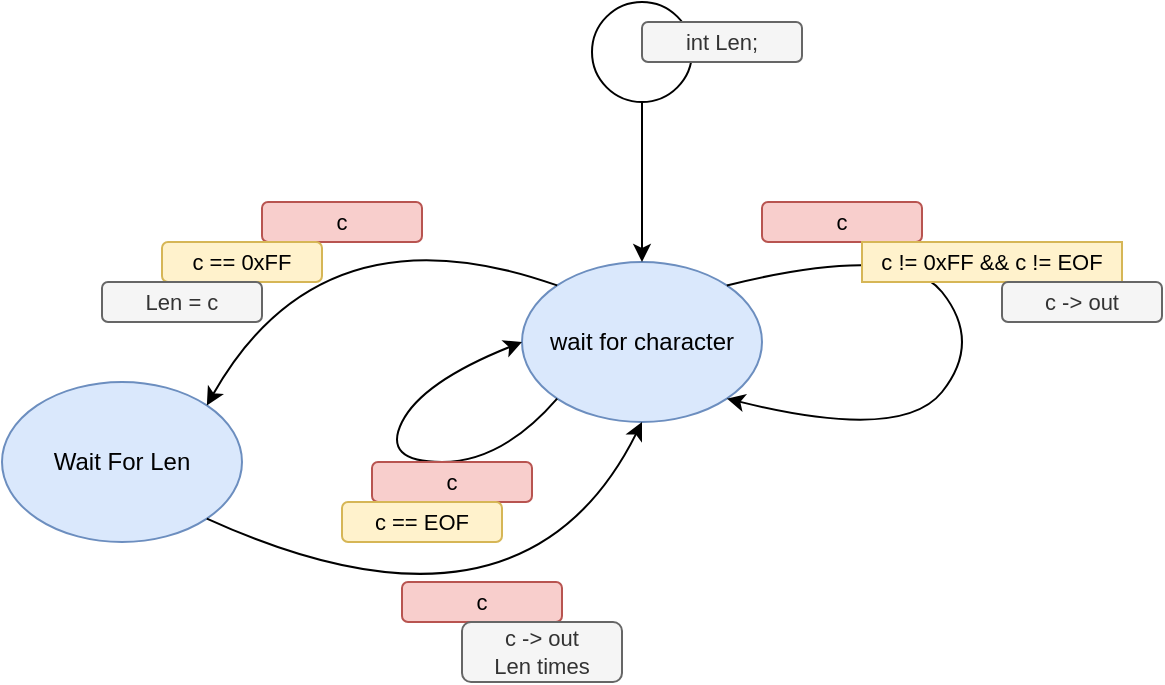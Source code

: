 <mxfile version="21.6.8" type="device" pages="3">
  <diagram id="HK1phH5RGYY2fiLGqI9E" name="sm decompress">
    <mxGraphModel dx="1022" dy="669" grid="1" gridSize="10" guides="1" tooltips="1" connect="1" arrows="1" fold="1" page="1" pageScale="1" pageWidth="850" pageHeight="1100" math="0" shadow="0">
      <root>
        <mxCell id="0" />
        <mxCell id="1" parent="0" />
        <mxCell id="vGu3r4qqtElSZ2S06yqI-1" value="Wait For Len" style="ellipse;whiteSpace=wrap;html=1;fillColor=#dae8fc;strokeColor=#6c8ebf;" parent="1" vertex="1">
          <mxGeometry x="200" y="240" width="120" height="80" as="geometry" />
        </mxCell>
        <mxCell id="vGu3r4qqtElSZ2S06yqI-2" value="wait for character" style="ellipse;whiteSpace=wrap;html=1;fillColor=#dae8fc;strokeColor=#6c8ebf;" parent="1" vertex="1">
          <mxGeometry x="460" y="180" width="120" height="80" as="geometry" />
        </mxCell>
        <mxCell id="vGu3r4qqtElSZ2S06yqI-10" value="" style="ellipse;whiteSpace=wrap;html=1;aspect=fixed;fontFamily=Helvetica;fontSize=11;fontColor=default;" parent="1" vertex="1">
          <mxGeometry x="495" y="50" width="50" height="50" as="geometry" />
        </mxCell>
        <mxCell id="vGu3r4qqtElSZ2S06yqI-11" value="" style="endArrow=classic;html=1;rounded=1;labelBackgroundColor=default;strokeColor=default;fontFamily=Helvetica;fontSize=11;fontColor=default;shape=connector;curved=1;exitX=0.5;exitY=1;exitDx=0;exitDy=0;entryX=0.5;entryY=0;entryDx=0;entryDy=0;" parent="1" source="vGu3r4qqtElSZ2S06yqI-10" target="vGu3r4qqtElSZ2S06yqI-2" edge="1">
          <mxGeometry width="50" height="50" relative="1" as="geometry">
            <mxPoint x="360" y="290" as="sourcePoint" />
            <mxPoint x="510" y="120" as="targetPoint" />
          </mxGeometry>
        </mxCell>
        <mxCell id="vGu3r4qqtElSZ2S06yqI-12" value="" style="endArrow=classic;html=1;rounded=1;labelBackgroundColor=default;strokeColor=default;fontFamily=Helvetica;fontSize=11;fontColor=default;shape=connector;curved=1;exitX=1;exitY=0;exitDx=0;exitDy=0;entryX=1;entryY=1;entryDx=0;entryDy=0;" parent="1" source="vGu3r4qqtElSZ2S06yqI-2" target="vGu3r4qqtElSZ2S06yqI-2" edge="1">
          <mxGeometry width="50" height="50" relative="1" as="geometry">
            <mxPoint x="360" y="290" as="sourcePoint" />
            <mxPoint x="410" y="240" as="targetPoint" />
            <Array as="points">
              <mxPoint x="650" y="170" />
              <mxPoint x="690" y="220" />
              <mxPoint x="650" y="270" />
            </Array>
          </mxGeometry>
        </mxCell>
        <mxCell id="vGu3r4qqtElSZ2S06yqI-14" value="" style="endArrow=classic;html=1;rounded=1;labelBackgroundColor=default;strokeColor=default;fontFamily=Helvetica;fontSize=11;fontColor=default;shape=connector;curved=1;exitX=0;exitY=1;exitDx=0;exitDy=0;entryX=0;entryY=0.5;entryDx=0;entryDy=0;" parent="1" source="vGu3r4qqtElSZ2S06yqI-2" target="vGu3r4qqtElSZ2S06yqI-2" edge="1">
          <mxGeometry width="50" height="50" relative="1" as="geometry">
            <mxPoint x="360" y="290" as="sourcePoint" />
            <mxPoint x="410" y="240" as="targetPoint" />
            <Array as="points">
              <mxPoint x="450" y="280" />
              <mxPoint x="390" y="280" />
              <mxPoint x="410" y="240" />
            </Array>
          </mxGeometry>
        </mxCell>
        <mxCell id="vGu3r4qqtElSZ2S06yqI-16" value="" style="endArrow=classic;html=1;rounded=1;labelBackgroundColor=default;strokeColor=default;fontFamily=Helvetica;fontSize=11;fontColor=default;shape=connector;curved=1;exitX=0;exitY=0;exitDx=0;exitDy=0;entryX=1;entryY=0;entryDx=0;entryDy=0;" parent="1" source="vGu3r4qqtElSZ2S06yqI-2" target="vGu3r4qqtElSZ2S06yqI-1" edge="1">
          <mxGeometry width="50" height="50" relative="1" as="geometry">
            <mxPoint x="400" y="310" as="sourcePoint" />
            <mxPoint x="450" y="260" as="targetPoint" />
            <Array as="points">
              <mxPoint x="360" y="150" />
            </Array>
          </mxGeometry>
        </mxCell>
        <mxCell id="vGu3r4qqtElSZ2S06yqI-26" value="" style="endArrow=classic;html=1;rounded=1;labelBackgroundColor=default;strokeColor=default;fontFamily=Helvetica;fontSize=11;fontColor=default;shape=connector;curved=1;entryX=0.5;entryY=1;entryDx=0;entryDy=0;exitX=1;exitY=1;exitDx=0;exitDy=0;" parent="1" source="vGu3r4qqtElSZ2S06yqI-1" target="vGu3r4qqtElSZ2S06yqI-2" edge="1">
          <mxGeometry width="50" height="50" relative="1" as="geometry">
            <mxPoint x="280" y="310" as="sourcePoint" />
            <mxPoint x="330" y="260" as="targetPoint" />
            <Array as="points">
              <mxPoint x="460" y="380" />
            </Array>
          </mxGeometry>
        </mxCell>
        <mxCell id="vGu3r4qqtElSZ2S06yqI-27" value="Events" parent="0" />
        <mxCell id="vGu3r4qqtElSZ2S06yqI-29" value="c" style="rounded=1;whiteSpace=wrap;html=1;fontFamily=Helvetica;fontSize=11;fillColor=#f8cecc;strokeColor=#b85450;" parent="vGu3r4qqtElSZ2S06yqI-27" vertex="1">
          <mxGeometry x="330" y="150" width="80" height="20" as="geometry" />
        </mxCell>
        <mxCell id="vGu3r4qqtElSZ2S06yqI-30" value="c" style="rounded=1;whiteSpace=wrap;html=1;fontFamily=Helvetica;fontSize=11;fillColor=#f8cecc;strokeColor=#b85450;" parent="vGu3r4qqtElSZ2S06yqI-27" vertex="1">
          <mxGeometry x="385" y="280" width="80" height="20" as="geometry" />
        </mxCell>
        <mxCell id="vGu3r4qqtElSZ2S06yqI-31" value="c" style="rounded=1;whiteSpace=wrap;html=1;fontFamily=Helvetica;fontSize=11;fillColor=#f8cecc;strokeColor=#b85450;" parent="vGu3r4qqtElSZ2S06yqI-27" vertex="1">
          <mxGeometry x="580" y="150" width="80" height="20" as="geometry" />
        </mxCell>
        <mxCell id="vGu3r4qqtElSZ2S06yqI-32" value="c" style="rounded=1;whiteSpace=wrap;html=1;fontFamily=Helvetica;fontSize=11;fillColor=#f8cecc;strokeColor=#b85450;" parent="vGu3r4qqtElSZ2S06yqI-27" vertex="1">
          <mxGeometry x="400" y="340" width="80" height="20" as="geometry" />
        </mxCell>
        <mxCell id="vGu3r4qqtElSZ2S06yqI-33" value="Guards" parent="0" />
        <mxCell id="vGu3r4qqtElSZ2S06yqI-37" value="c == 0xFF" style="rounded=1;whiteSpace=wrap;html=1;fontFamily=Helvetica;fontSize=11;fillColor=#fff2cc;strokeColor=#d6b656;" parent="vGu3r4qqtElSZ2S06yqI-33" vertex="1">
          <mxGeometry x="280" y="170" width="80" height="20" as="geometry" />
        </mxCell>
        <mxCell id="vGu3r4qqtElSZ2S06yqI-38" value="c == EOF" style="rounded=1;whiteSpace=wrap;html=1;fontFamily=Helvetica;fontSize=11;fillColor=#fff2cc;strokeColor=#d6b656;" parent="vGu3r4qqtElSZ2S06yqI-33" vertex="1">
          <mxGeometry x="370" y="300" width="80" height="20" as="geometry" />
        </mxCell>
        <mxCell id="vGu3r4qqtElSZ2S06yqI-39" value="c != 0xFF &amp;amp;&amp;amp; c != EOF" style="rounded=0;whiteSpace=wrap;html=1;fontFamily=Helvetica;fontSize=11;fillColor=#fff2cc;strokeColor=#d6b656;arcSize=50;" parent="vGu3r4qqtElSZ2S06yqI-33" vertex="1">
          <mxGeometry x="630" y="170" width="130" height="20" as="geometry" />
        </mxCell>
        <mxCell id="vGu3r4qqtElSZ2S06yqI-41" value="Actions" parent="0" />
        <mxCell id="vGu3r4qqtElSZ2S06yqI-42" value="c -&amp;gt; out" style="rounded=1;whiteSpace=wrap;html=1;fontFamily=Helvetica;fontSize=11;fillColor=#f5f5f5;strokeColor=#666666;fontColor=#333333;" parent="vGu3r4qqtElSZ2S06yqI-41" vertex="1">
          <mxGeometry x="700" y="190" width="80" height="20" as="geometry" />
        </mxCell>
        <mxCell id="vGu3r4qqtElSZ2S06yqI-43" value="c -&amp;gt; out&lt;br&gt;Len times" style="rounded=1;whiteSpace=wrap;html=1;fontFamily=Helvetica;fontSize=11;fillColor=#f5f5f5;strokeColor=#666666;fontColor=#333333;" parent="vGu3r4qqtElSZ2S06yqI-41" vertex="1">
          <mxGeometry x="430" y="360" width="80" height="30" as="geometry" />
        </mxCell>
        <mxCell id="vGu3r4qqtElSZ2S06yqI-45" value="Len = c" style="rounded=1;whiteSpace=wrap;html=1;fontFamily=Helvetica;fontSize=11;fillColor=#f5f5f5;strokeColor=#666666;fontColor=#333333;" parent="vGu3r4qqtElSZ2S06yqI-41" vertex="1">
          <mxGeometry x="250" y="190" width="80" height="20" as="geometry" />
        </mxCell>
        <mxCell id="dOa_nTdah6o6NHDu_8-Q-9" value="int Len;" style="rounded=1;whiteSpace=wrap;html=1;fontFamily=Helvetica;fontSize=11;fontColor=#333333;fillColor=#f5f5f5;strokeColor=#666666;" parent="vGu3r4qqtElSZ2S06yqI-41" vertex="1">
          <mxGeometry x="520" y="60" width="80" height="20" as="geometry" />
        </mxCell>
      </root>
    </mxGraphModel>
  </diagram>
  <diagram id="9IWv5c0O_UnPp4uAU8yG" name="sm parser">
    <mxGraphModel dx="1022" dy="669" grid="1" gridSize="10" guides="1" tooltips="1" connect="1" arrows="1" fold="1" page="1" pageScale="1" pageWidth="850" pageHeight="1100" math="0" shadow="0">
      <root>
        <mxCell id="0" />
        <mxCell id="1" parent="0" />
        <mxCell id="-EZEwn99ca48jGEyMykM-1" value="wait for character" style="ellipse;whiteSpace=wrap;html=1;fillColor=#dae8fc;strokeColor=#6c8ebf;" parent="1" vertex="1">
          <mxGeometry x="280" y="160" width="120" height="80" as="geometry" />
        </mxCell>
        <mxCell id="gADCsim2_P1No-qlVwHw-2" style="edgeStyle=none;shape=connector;curved=1;rounded=1;orthogonalLoop=1;jettySize=auto;html=1;entryX=0.5;entryY=0;entryDx=0;entryDy=0;labelBackgroundColor=default;strokeColor=default;fontFamily=Helvetica;fontSize=11;fontColor=default;endArrow=classic;" parent="1" source="gADCsim2_P1No-qlVwHw-1" target="-EZEwn99ca48jGEyMykM-1" edge="1">
          <mxGeometry relative="1" as="geometry" />
        </mxCell>
        <mxCell id="gADCsim2_P1No-qlVwHw-1" value="" style="ellipse;whiteSpace=wrap;html=1;aspect=fixed;fontFamily=Helvetica;fontSize=11;fontColor=default;" parent="1" vertex="1">
          <mxGeometry x="315" y="40" width="50" height="50" as="geometry" />
        </mxCell>
        <mxCell id="gADCsim2_P1No-qlVwHw-5" style="edgeStyle=none;shape=connector;curved=1;rounded=1;orthogonalLoop=1;jettySize=auto;html=1;exitX=0;exitY=1;exitDx=0;exitDy=0;entryX=0;entryY=0;entryDx=0;entryDy=0;labelBackgroundColor=default;strokeColor=default;fontFamily=Helvetica;fontSize=11;fontColor=default;endArrow=classic;" parent="1" source="-EZEwn99ca48jGEyMykM-1" target="-EZEwn99ca48jGEyMykM-1" edge="1">
          <mxGeometry relative="1" as="geometry">
            <Array as="points">
              <mxPoint x="230" y="250" />
              <mxPoint x="140" y="200" />
              <mxPoint x="220" y="150" />
            </Array>
          </mxGeometry>
        </mxCell>
        <mxCell id="gADCsim2_P1No-qlVwHw-6" style="edgeStyle=none;shape=connector;curved=1;rounded=1;orthogonalLoop=1;jettySize=auto;html=1;exitX=1;exitY=1;exitDx=0;exitDy=0;entryX=1;entryY=0;entryDx=0;entryDy=0;labelBackgroundColor=default;strokeColor=default;fontFamily=Helvetica;fontSize=11;fontColor=default;endArrow=classic;" parent="1" source="-EZEwn99ca48jGEyMykM-1" target="-EZEwn99ca48jGEyMykM-1" edge="1">
          <mxGeometry relative="1" as="geometry">
            <Array as="points">
              <mxPoint x="450" y="250" />
              <mxPoint x="540" y="200" />
              <mxPoint x="450" y="150" />
            </Array>
          </mxGeometry>
        </mxCell>
        <mxCell id="8lpgN6wCZT1Acr_-IwLw-1" value="Events" parent="0" />
        <mxCell id="8lpgN6wCZT1Acr_-IwLw-2" value="c" style="rounded=1;whiteSpace=wrap;html=1;fontFamily=Helvetica;fontSize=11;fillColor=#f8cecc;strokeColor=#b85450;" parent="8lpgN6wCZT1Acr_-IwLw-1" vertex="1">
          <mxGeometry x="410" y="250" width="80" height="20" as="geometry" />
        </mxCell>
        <mxCell id="8lpgN6wCZT1Acr_-IwLw-3" value="c" style="rounded=1;whiteSpace=wrap;html=1;fontFamily=Helvetica;fontSize=11;fillColor=#f8cecc;strokeColor=#b85450;" parent="8lpgN6wCZT1Acr_-IwLw-1" vertex="1">
          <mxGeometry x="200" y="250" width="80" height="20" as="geometry" />
        </mxCell>
        <mxCell id="8lpgN6wCZT1Acr_-IwLw-4" value="Guards" parent="0" />
        <mxCell id="4fF-qO5vCMioxOrGcWGd-1" value="isalpha (c)" style="rounded=1;whiteSpace=wrap;html=1;fontFamily=Helvetica;fontSize=11;fillColor=#fff2cc;strokeColor=#d6b656;" parent="8lpgN6wCZT1Acr_-IwLw-4" vertex="1">
          <mxGeometry x="425" y="270" width="80" height="20" as="geometry" />
        </mxCell>
        <mxCell id="4fF-qO5vCMioxOrGcWGd-2" value="! isalpha (c)" style="rounded=1;whiteSpace=wrap;html=1;fontFamily=Helvetica;fontSize=11;fillColor=#fff2cc;strokeColor=#d6b656;" parent="8lpgN6wCZT1Acr_-IwLw-4" vertex="1">
          <mxGeometry x="220" y="270" width="80" height="20" as="geometry" />
        </mxCell>
        <mxCell id="4fF-qO5vCMioxOrGcWGd-3" value="Actions" parent="0" />
        <mxCell id="4puxSkkeTO0iSnfObo1N-1" value="buffer += c" style="rounded=1;whiteSpace=wrap;html=1;fontFamily=Helvetica;fontSize=11;fillColor=#f5f5f5;strokeColor=#666666;fontColor=#333333;" parent="4fF-qO5vCMioxOrGcWGd-3" vertex="1">
          <mxGeometry x="440" y="290" width="100" height="20" as="geometry" />
        </mxCell>
        <mxCell id="4puxSkkeTO0iSnfObo1N-3" value="WORD -&amp;gt; token&lt;br&gt;buffer -&amp;gt; strout&lt;br&gt;PUNCT -&amp;gt; token&lt;br&gt;c -&amp;gt; strout" style="rounded=1;whiteSpace=wrap;html=1;fontFamily=Helvetica;fontSize=11;fillColor=#f5f5f5;strokeColor=#666666;fontColor=#333333;align=left;spacingLeft=4;" parent="4fF-qO5vCMioxOrGcWGd-3" vertex="1">
          <mxGeometry x="240" y="290" width="100" height="60" as="geometry" />
        </mxCell>
      </root>
    </mxGraphModel>
  </diagram>
  <diagram id="mSFO4G60ufZmERrMrSx2" name="main">
    <mxGraphModel dx="1022" dy="669" grid="1" gridSize="10" guides="1" tooltips="1" connect="1" arrows="1" fold="1" page="1" pageScale="1" pageWidth="1100" pageHeight="850" math="0" shadow="0">
      <root>
        <mxCell id="0" />
        <mxCell id="1" parent="0" />
        <mxCell id="XrLjGz4Oy-Y_-dweoqUq-1" value="decompress" style="rounded=1;whiteSpace=wrap;html=1;sketch=0;container=1;recursiveResize=0;verticalAlign=top;arcSize=6;fontStyle=1;autosize=0;points=[];absoluteArcSize=1;shadow=1;strokeColor=#001DBC;fillColor=#0050ef;fontColor=#ffffff;" vertex="1" parent="1">
          <mxGeometry x="200" y="120" width="130" height="110" as="geometry">
            <mxRectangle x="-98" y="-1230" width="99" height="26" as="alternateBounds" />
          </mxGeometry>
        </mxCell>
        <mxCell id="XrLjGz4Oy-Y_-dweoqUq-2" value="c" style="rounded=1;whiteSpace=wrap;html=1;sketch=0;points=[[0,0.5,0,0,0],[1,0.5,0,0,0]];arcSize=50;" vertex="1" parent="XrLjGz4Oy-Y_-dweoqUq-1">
          <mxGeometry x="-16.75" y="27.5" width="66" height="25" as="geometry" />
        </mxCell>
        <mxCell id="XrLjGz4Oy-Y_-dweoqUq-3" value="out" style="rounded=1;whiteSpace=wrap;html=1;sketch=0;points=[[0,0.5,0,0,0],[1,0.5,0,0,0]];fillColor=#1ba1e2;fontColor=#ffffff;strokeColor=#006EAF;arcSize=50;" vertex="1" parent="XrLjGz4Oy-Y_-dweoqUq-1">
          <mxGeometry x="84.75" y="27.5" width="66" height="25" as="geometry" />
        </mxCell>
        <mxCell id="XrLjGz4Oy-Y_-dweoqUq-4" value="error" style="rounded=1;whiteSpace=wrap;html=1;sketch=0;points=[[0,0.5,0,0,0],[1,0.5,0,0,0]];fillColor=#1ba1e2;fontColor=#ffffff;strokeColor=#006EAF;arcSize=50;" vertex="1" parent="XrLjGz4Oy-Y_-dweoqUq-1">
          <mxGeometry x="84.75" y="70" width="66" height="25" as="geometry" />
        </mxCell>
        <mxCell id="XrLjGz4Oy-Y_-dweoqUq-5" value="parser" style="rounded=1;whiteSpace=wrap;html=1;sketch=0;container=1;recursiveResize=0;verticalAlign=top;arcSize=6;fontStyle=1;autosize=0;points=[];absoluteArcSize=1;shadow=1;strokeColor=#001DBC;fillColor=#0050ef;fontColor=#ffffff;" vertex="1" parent="1">
          <mxGeometry x="480" y="120" width="120" height="150" as="geometry">
            <mxRectangle x="-98" y="-1230" width="99" height="26" as="alternateBounds" />
          </mxGeometry>
        </mxCell>
        <mxCell id="XrLjGz4Oy-Y_-dweoqUq-6" value="c" style="rounded=1;whiteSpace=wrap;html=1;sketch=0;points=[[0,0.5,0,0,0],[1,0.5,0,0,0]];arcSize=50;" vertex="1" parent="XrLjGz4Oy-Y_-dweoqUq-5">
          <mxGeometry x="-16.75" y="27.5" width="66" height="25" as="geometry" />
        </mxCell>
        <mxCell id="XrLjGz4Oy-Y_-dweoqUq-7" value="token" style="rounded=1;whiteSpace=wrap;html=1;sketch=0;points=[[0,0.5,0,0,0],[1,0.5,0,0,0]];fillColor=#1ba1e2;fontColor=#ffffff;strokeColor=#006EAF;arcSize=50;" vertex="1" parent="XrLjGz4Oy-Y_-dweoqUq-5">
          <mxGeometry x="84.75" y="27.5" width="66" height="25" as="geometry" />
        </mxCell>
        <mxCell id="XrLjGz4Oy-Y_-dweoqUq-8" value="strout" style="rounded=1;whiteSpace=wrap;html=1;sketch=0;points=[[0,0.5,0,0,0],[1,0.5,0,0,0]];fillColor=#1ba1e2;fontColor=#ffffff;strokeColor=#006EAF;arcSize=50;" vertex="1" parent="XrLjGz4Oy-Y_-dweoqUq-5">
          <mxGeometry x="84.75" y="70" width="66" height="25" as="geometry" />
        </mxCell>
        <mxCell id="XrLjGz4Oy-Y_-dweoqUq-9" value="error" style="rounded=1;whiteSpace=wrap;html=1;sketch=0;points=[[0,0.5,0,0,0],[1,0.5,0,0,0]];fillColor=#1ba1e2;fontColor=#ffffff;strokeColor=#006EAF;arcSize=50;" vertex="1" parent="XrLjGz4Oy-Y_-dweoqUq-5">
          <mxGeometry x="84.75" y="110" width="66" height="25" as="geometry" />
        </mxCell>
        <mxCell id="XrLjGz4Oy-Y_-dweoqUq-25" style="edgeStyle=orthogonalEdgeStyle;shape=connector;rounded=1;orthogonalLoop=1;jettySize=auto;html=1;exitX=1;exitY=0.5;exitDx=0;exitDy=0;exitPerimeter=0;entryX=0;entryY=0.5;entryDx=0;entryDy=0;entryPerimeter=0;labelBackgroundColor=default;strokeColor=default;fontFamily=Helvetica;fontSize=11;fontColor=default;endArrow=classic;" edge="1" parent="1" source="XrLjGz4Oy-Y_-dweoqUq-11" target="XrLjGz4Oy-Y_-dweoqUq-2">
          <mxGeometry relative="1" as="geometry" />
        </mxCell>
        <mxCell id="XrLjGz4Oy-Y_-dweoqUq-11" value="c" style="rhombus;whiteSpace=wrap;html=1;rounded=1;fontStyle=1;glass=0;sketch=0;fontSize=12;points=[[0,0.5,0,0,0],[0.5,0,0,0,0],[0.5,1,0,0,0],[1,0.5,0,0,0]];shadow=1;" vertex="1" parent="1">
          <mxGeometry x="10" y="120" width="80" height="80" as="geometry" />
        </mxCell>
        <mxCell id="XrLjGz4Oy-Y_-dweoqUq-12" value="token" style="rhombus;whiteSpace=wrap;html=1;rounded=1;fillColor=#0050ef;fontColor=#ffffff;strokeColor=#001DBC;fontStyle=1;glass=0;sketch=0;fontSize=12;points=[[0,0.5,0,0,0],[0.5,0,0,0,0],[0.5,1,0,0,0],[1,0.5,0,0,0]];shadow=1;" vertex="1" parent="1">
          <mxGeometry x="720" y="120" width="80" height="80" as="geometry" />
        </mxCell>
        <mxCell id="XrLjGz4Oy-Y_-dweoqUq-13" value="strout" style="rhombus;whiteSpace=wrap;html=1;rounded=1;fillColor=#0050ef;fontColor=#ffffff;strokeColor=#001DBC;fontStyle=1;glass=0;sketch=0;fontSize=12;points=[[0,0.5,0,0,0],[0.5,0,0,0,0],[0.5,1,0,0,0],[1,0.5,0,0,0]];shadow=1;" vertex="1" parent="1">
          <mxGeometry x="720" y="220" width="80" height="80" as="geometry" />
        </mxCell>
        <mxCell id="XrLjGz4Oy-Y_-dweoqUq-14" value="error" style="rhombus;whiteSpace=wrap;html=1;rounded=1;fillColor=#0050ef;fontColor=#ffffff;strokeColor=#001DBC;fontStyle=1;glass=0;sketch=0;fontSize=12;points=[[0,0.5,0,0,0],[0.5,0,0,0,0],[0.5,1,0,0,0],[1,0.5,0,0,0]];shadow=1;" vertex="1" parent="1">
          <mxGeometry x="720" y="320" width="80" height="80" as="geometry" />
        </mxCell>
        <mxCell id="XrLjGz4Oy-Y_-dweoqUq-15" style="edgeStyle=orthogonalEdgeStyle;rounded=0;orthogonalLoop=1;jettySize=auto;html=1;exitX=1;exitY=0.5;exitDx=0;exitDy=0;exitPerimeter=0;" edge="1" parent="1" source="XrLjGz4Oy-Y_-dweoqUq-7" target="XrLjGz4Oy-Y_-dweoqUq-12">
          <mxGeometry relative="1" as="geometry" />
        </mxCell>
        <mxCell id="XrLjGz4Oy-Y_-dweoqUq-17" style="edgeStyle=orthogonalEdgeStyle;rounded=1;orthogonalLoop=1;jettySize=auto;html=1;exitX=1;exitY=0.5;exitDx=0;exitDy=0;exitPerimeter=0;entryX=0;entryY=0.5;entryDx=0;entryDy=0;entryPerimeter=0;" edge="1" parent="1" source="XrLjGz4Oy-Y_-dweoqUq-8" target="XrLjGz4Oy-Y_-dweoqUq-13">
          <mxGeometry relative="1" as="geometry">
            <Array as="points">
              <mxPoint x="680" y="203" />
              <mxPoint x="680" y="260" />
            </Array>
          </mxGeometry>
        </mxCell>
        <mxCell id="XrLjGz4Oy-Y_-dweoqUq-18" style="edgeStyle=orthogonalEdgeStyle;shape=connector;rounded=1;orthogonalLoop=1;jettySize=auto;html=1;exitX=1;exitY=0.5;exitDx=0;exitDy=0;exitPerimeter=0;entryX=0;entryY=0.5;entryDx=0;entryDy=0;entryPerimeter=0;labelBackgroundColor=default;strokeColor=default;fontFamily=Helvetica;fontSize=11;fontColor=default;endArrow=classic;" edge="1" parent="1" source="XrLjGz4Oy-Y_-dweoqUq-9" target="XrLjGz4Oy-Y_-dweoqUq-14">
          <mxGeometry relative="1" as="geometry">
            <Array as="points">
              <mxPoint x="660" y="243" />
              <mxPoint x="660" y="360" />
            </Array>
          </mxGeometry>
        </mxCell>
        <mxCell id="XrLjGz4Oy-Y_-dweoqUq-20" style="edgeStyle=orthogonalEdgeStyle;shape=connector;rounded=1;orthogonalLoop=1;jettySize=auto;html=1;exitX=1;exitY=0.5;exitDx=0;exitDy=0;exitPerimeter=0;entryX=0;entryY=0.5;entryDx=0;entryDy=0;entryPerimeter=0;labelBackgroundColor=default;strokeColor=default;fontFamily=Helvetica;fontSize=11;fontColor=default;endArrow=classic;" edge="1" parent="1" source="XrLjGz4Oy-Y_-dweoqUq-4" target="XrLjGz4Oy-Y_-dweoqUq-14">
          <mxGeometry relative="1" as="geometry">
            <Array as="points">
              <mxPoint x="400" y="203" />
              <mxPoint x="400" y="360" />
            </Array>
          </mxGeometry>
        </mxCell>
        <mxCell id="XrLjGz4Oy-Y_-dweoqUq-24" style="edgeStyle=orthogonalEdgeStyle;shape=connector;rounded=1;orthogonalLoop=1;jettySize=auto;html=1;exitX=1;exitY=0.5;exitDx=0;exitDy=0;exitPerimeter=0;entryX=0;entryY=0.5;entryDx=0;entryDy=0;entryPerimeter=0;labelBackgroundColor=default;strokeColor=default;fontFamily=Helvetica;fontSize=11;fontColor=default;endArrow=classic;" edge="1" parent="1" source="XrLjGz4Oy-Y_-dweoqUq-3" target="XrLjGz4Oy-Y_-dweoqUq-6">
          <mxGeometry relative="1" as="geometry" />
        </mxCell>
      </root>
    </mxGraphModel>
  </diagram>
</mxfile>
